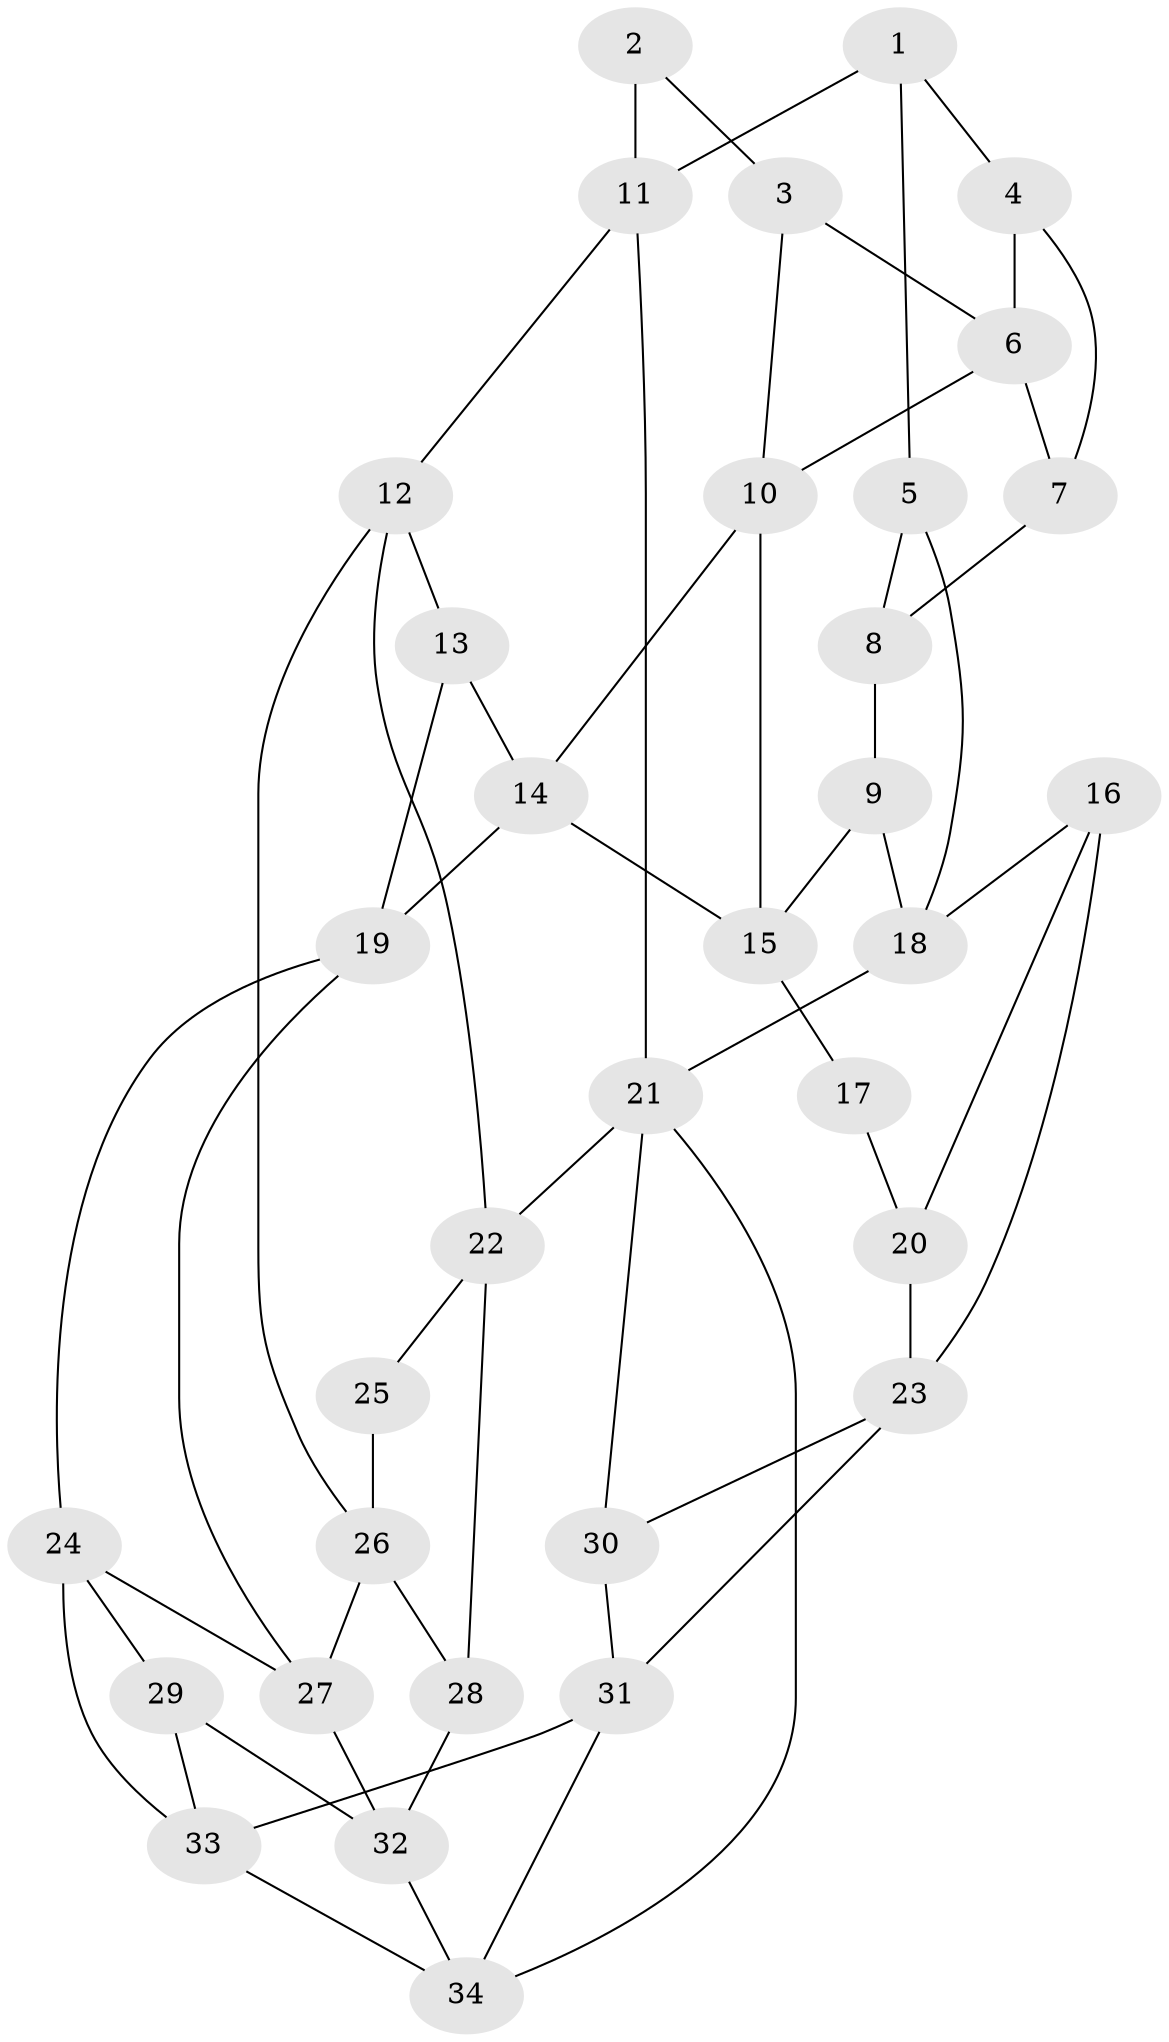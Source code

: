 // original degree distribution, {3: 0.029411764705882353, 6: 0.22058823529411764, 4: 0.25, 5: 0.5}
// Generated by graph-tools (version 1.1) at 2025/03/03/09/25 03:03:23]
// undirected, 34 vertices, 59 edges
graph export_dot {
graph [start="1"]
  node [color=gray90,style=filled];
  1;
  2;
  3;
  4;
  5;
  6;
  7;
  8;
  9;
  10;
  11;
  12;
  13;
  14;
  15;
  16;
  17;
  18;
  19;
  20;
  21;
  22;
  23;
  24;
  25;
  26;
  27;
  28;
  29;
  30;
  31;
  32;
  33;
  34;
  1 -- 4 [weight=1.0];
  1 -- 5 [weight=1.0];
  1 -- 11 [weight=1.0];
  2 -- 3 [weight=1.0];
  2 -- 11 [weight=2.0];
  3 -- 6 [weight=1.0];
  3 -- 10 [weight=1.0];
  4 -- 6 [weight=1.0];
  4 -- 7 [weight=1.0];
  5 -- 8 [weight=1.0];
  5 -- 18 [weight=1.0];
  6 -- 7 [weight=1.0];
  6 -- 10 [weight=1.0];
  7 -- 8 [weight=2.0];
  8 -- 9 [weight=1.0];
  9 -- 15 [weight=1.0];
  9 -- 18 [weight=1.0];
  10 -- 14 [weight=1.0];
  10 -- 15 [weight=1.0];
  11 -- 12 [weight=1.0];
  11 -- 21 [weight=2.0];
  12 -- 13 [weight=1.0];
  12 -- 22 [weight=1.0];
  12 -- 26 [weight=1.0];
  13 -- 14 [weight=1.0];
  13 -- 19 [weight=1.0];
  14 -- 15 [weight=1.0];
  14 -- 19 [weight=1.0];
  15 -- 17 [weight=2.0];
  16 -- 18 [weight=1.0];
  16 -- 20 [weight=1.0];
  16 -- 23 [weight=1.0];
  17 -- 20 [weight=2.0];
  18 -- 21 [weight=1.0];
  19 -- 24 [weight=1.0];
  19 -- 27 [weight=1.0];
  20 -- 23 [weight=1.0];
  21 -- 22 [weight=1.0];
  21 -- 30 [weight=1.0];
  21 -- 34 [weight=1.0];
  22 -- 25 [weight=1.0];
  22 -- 28 [weight=1.0];
  23 -- 30 [weight=1.0];
  23 -- 31 [weight=1.0];
  24 -- 27 [weight=1.0];
  24 -- 29 [weight=1.0];
  24 -- 33 [weight=1.0];
  25 -- 26 [weight=2.0];
  26 -- 27 [weight=1.0];
  26 -- 28 [weight=1.0];
  27 -- 32 [weight=1.0];
  28 -- 32 [weight=1.0];
  29 -- 32 [weight=1.0];
  29 -- 33 [weight=1.0];
  30 -- 31 [weight=1.0];
  31 -- 33 [weight=1.0];
  31 -- 34 [weight=1.0];
  32 -- 34 [weight=1.0];
  33 -- 34 [weight=1.0];
}
